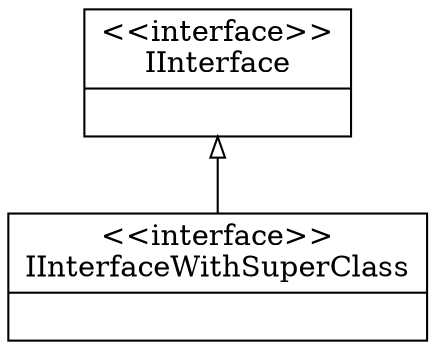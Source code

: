 digraph model{
rankdir = BT;
IInterfaceWithSuperClass [
shape="record",
label = "{\<\<interface\>\>\nIInterfaceWithSuperClass| }"
];

IInterface [
shape="record",
label = "{\<\<interface\>\>\nIInterface| }"
];

//writing relations between classes now
IInterfaceWithSuperClass -> IInterface [arrowhead = "empty"];
}